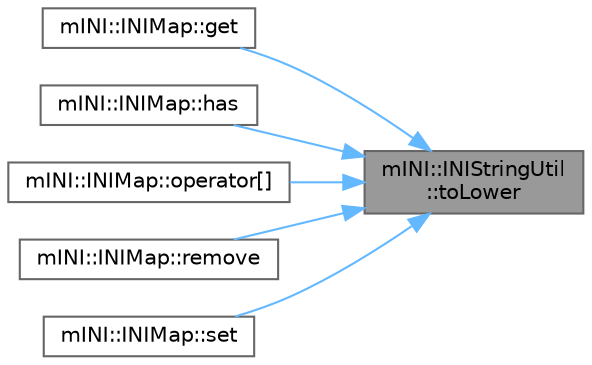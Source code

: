 digraph "mINI::INIStringUtil::toLower"
{
 // LATEX_PDF_SIZE
  bgcolor="transparent";
  edge [fontname=Helvetica,fontsize=10,labelfontname=Helvetica,labelfontsize=10];
  node [fontname=Helvetica,fontsize=10,shape=box,height=0.2,width=0.4];
  rankdir="RL";
  Node1 [id="Node000001",label="mINI::INIStringUtil\l::toLower",height=0.2,width=0.4,color="gray40", fillcolor="grey60", style="filled", fontcolor="black",tooltip=" "];
  Node1 -> Node2 [id="edge1_Node000001_Node000002",dir="back",color="steelblue1",style="solid",tooltip=" "];
  Node2 [id="Node000002",label="mINI::INIMap::get",height=0.2,width=0.4,color="grey40", fillcolor="white", style="filled",URL="$classm_i_n_i_1_1_i_n_i_map.html#a03713f77edbfee3e32fc2da9d57c7911",tooltip=" "];
  Node1 -> Node3 [id="edge2_Node000001_Node000003",dir="back",color="steelblue1",style="solid",tooltip=" "];
  Node3 [id="Node000003",label="mINI::INIMap::has",height=0.2,width=0.4,color="grey40", fillcolor="white", style="filled",URL="$classm_i_n_i_1_1_i_n_i_map.html#a9403e3ff093497a548eee31d16136c4a",tooltip=" "];
  Node1 -> Node4 [id="edge3_Node000001_Node000004",dir="back",color="steelblue1",style="solid",tooltip=" "];
  Node4 [id="Node000004",label="mINI::INIMap::operator[]",height=0.2,width=0.4,color="grey40", fillcolor="white", style="filled",URL="$classm_i_n_i_1_1_i_n_i_map.html#abc5f37ef14321ad4b227646b29255139",tooltip=" "];
  Node1 -> Node5 [id="edge4_Node000001_Node000005",dir="back",color="steelblue1",style="solid",tooltip=" "];
  Node5 [id="Node000005",label="mINI::INIMap::remove",height=0.2,width=0.4,color="grey40", fillcolor="white", style="filled",URL="$classm_i_n_i_1_1_i_n_i_map.html#ab71316b8d144eaa86bf263e7bcae201f",tooltip=" "];
  Node1 -> Node6 [id="edge5_Node000001_Node000006",dir="back",color="steelblue1",style="solid",tooltip=" "];
  Node6 [id="Node000006",label="mINI::INIMap::set",height=0.2,width=0.4,color="grey40", fillcolor="white", style="filled",URL="$classm_i_n_i_1_1_i_n_i_map.html#ac6a42d8dc2610b55b7e7849d2008954f",tooltip=" "];
}
